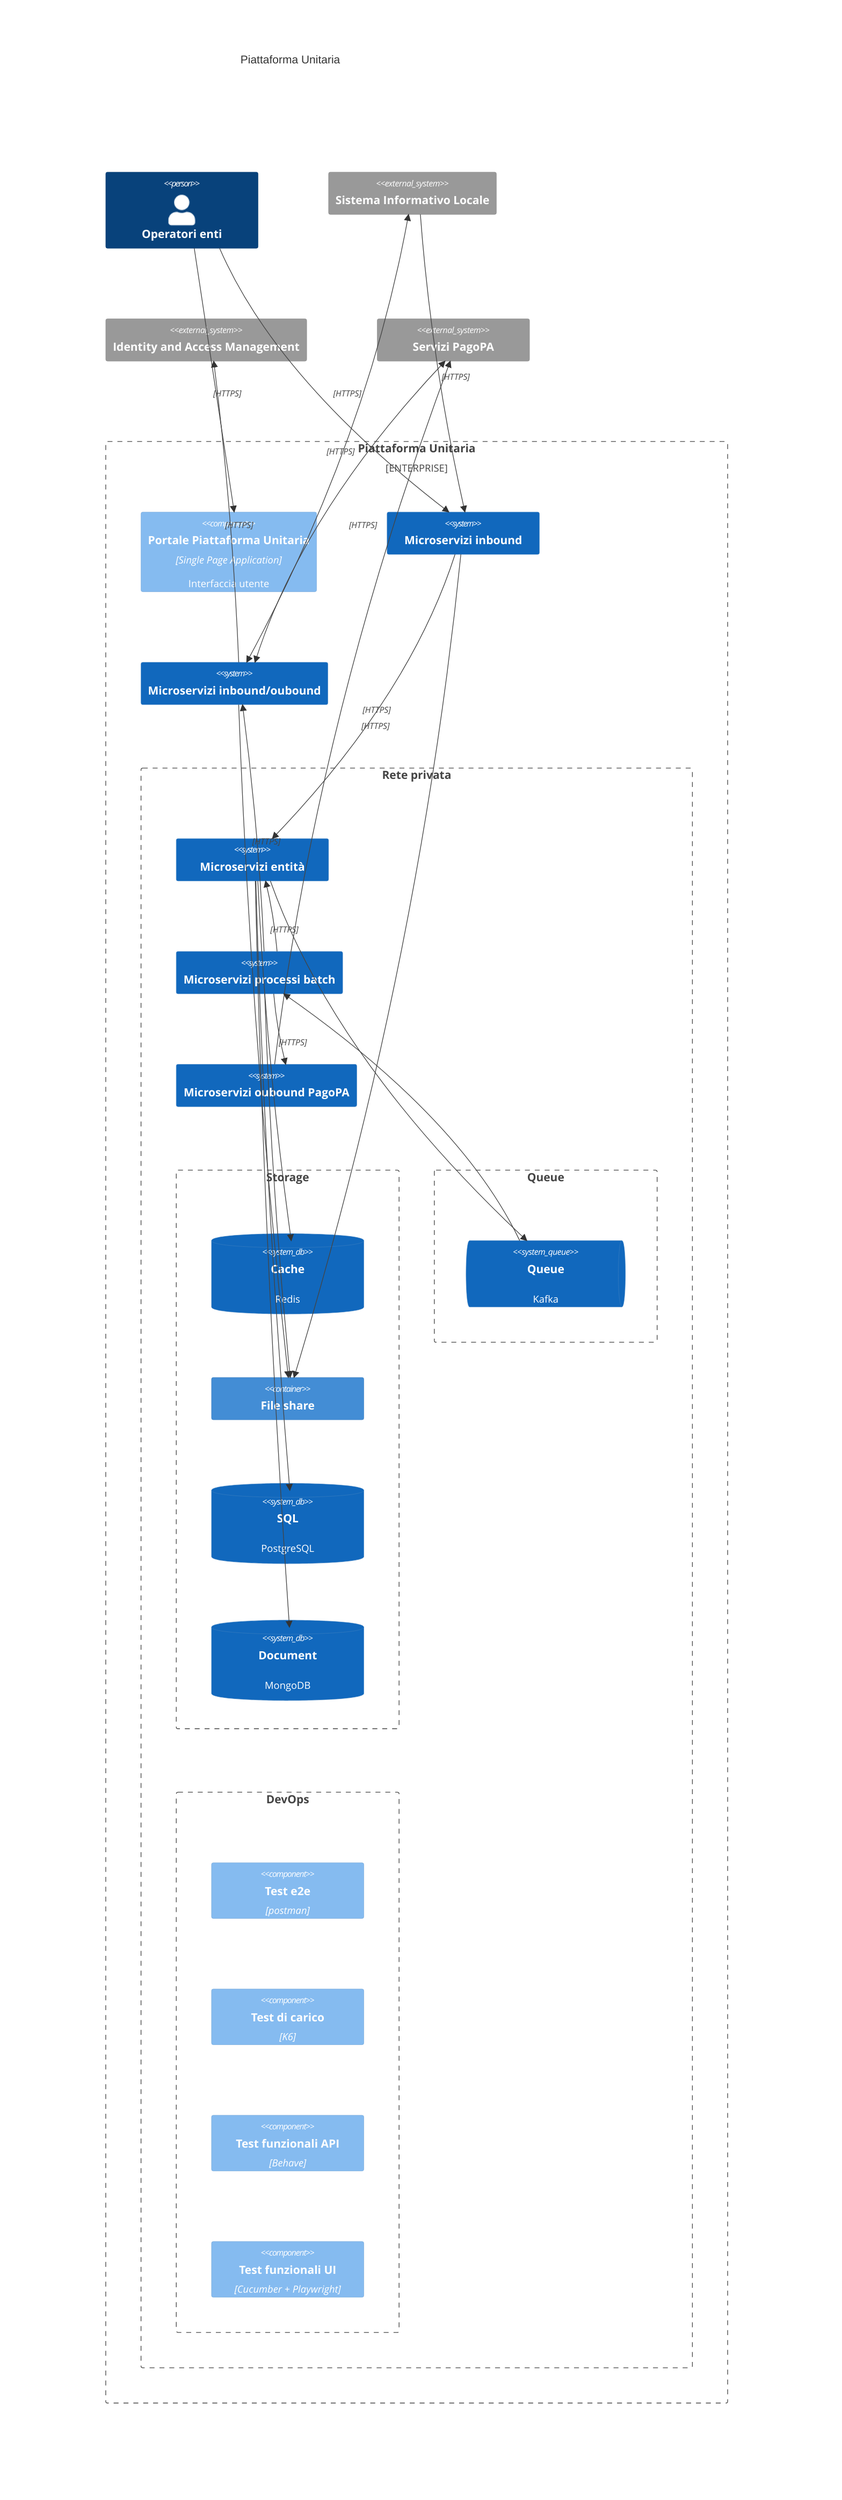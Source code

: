 C4Context
    title Piattaforma Unitaria

    Person(op, "Operatori enti")
    System_Ext(SIL, "Sistema Informativo Locale")
    System_Ext(IAM, "Identity and Access Management")
    System_Ext(PAGOPA, "Servizi PagoPA")

    Enterprise_Boundary(PU, "Piattaforma Unitaria") {
        Component(FE, "Portale Piattaforma Unitaria", "Single Page Application", "Interfaccia utente")
        System(ms_in, "Microservizi inbound")
        System(ms_inout, "Microservizi inbound/oubound")

        Boundary(PU_priv, "Rete privata", ""){
            System(ms_entities, "Microservizi entità")
            System(ms_batch, "Microservizi processi batch")
            System(ms_out_pagopa, "Microservizi oubound PagoPA")

            Boundary(storage, "Storage", ""){
                SystemDb(db_cache, "Cache", "Redis")
                Container(share, "File share")
                SystemDb(db_sql, "SQL", "PostgreSQL")
                SystemDb(db_document, "Document", "MongoDB")
            }

            Boundary(queue, "Queue", ""){
                SystemQueue(queue, "Queue", "Kafka")
            }

            Boundary(devops, "DevOps", ""){
                Component(agent_devops_e2e, "Test e2e", "postman")
                Component(agent_devops_soak, "Test di carico", "K6")
                Component(agent_devops_feature_api, "Test funzionali API", "Behave")
                Component(agent_devops_feature_ui, "Test funzionali UI", "Cucumber + Playwright")
            }
        }
    }

    Rel(op, FE, "", "HTTPS")
    Rel(op, ms_in, "", "HTTPS")


    Rel(SIL, ms_in, "", "HTTPS")
    BiRel(SIL, ms_inout, "", "HTTPS")
    Rel(ms_inout, IAM, "", "HTTPS")
    Rel(ms_inout, share, "")

    Rel(ms_out_pagopa, PAGOPA, "", "HTTPS")
    BiRel(ms_inout, PAGOPA, "", "HTTPS")

    Rel(ms_in, ms_entities, "", "HTTPS")
    Rel(ms_in, share, "")

    Rel(ms_entities, db_cache, "")
    Rel(ms_entities, db_sql, "")
    Rel(ms_entities, db_document, "")
    Rel(ms_entities, queue, "")

    Rel(queue, ms_batch, "")
    Rel(ms_batch, ms_entities, "", "HTTPS")
    Rel(ms_batch, ms_out_pagopa, "", "HTTPS")
    Rel(ms_batch, ms_inout, "", "HTTPS")
    Rel(ms_batch, share, "")